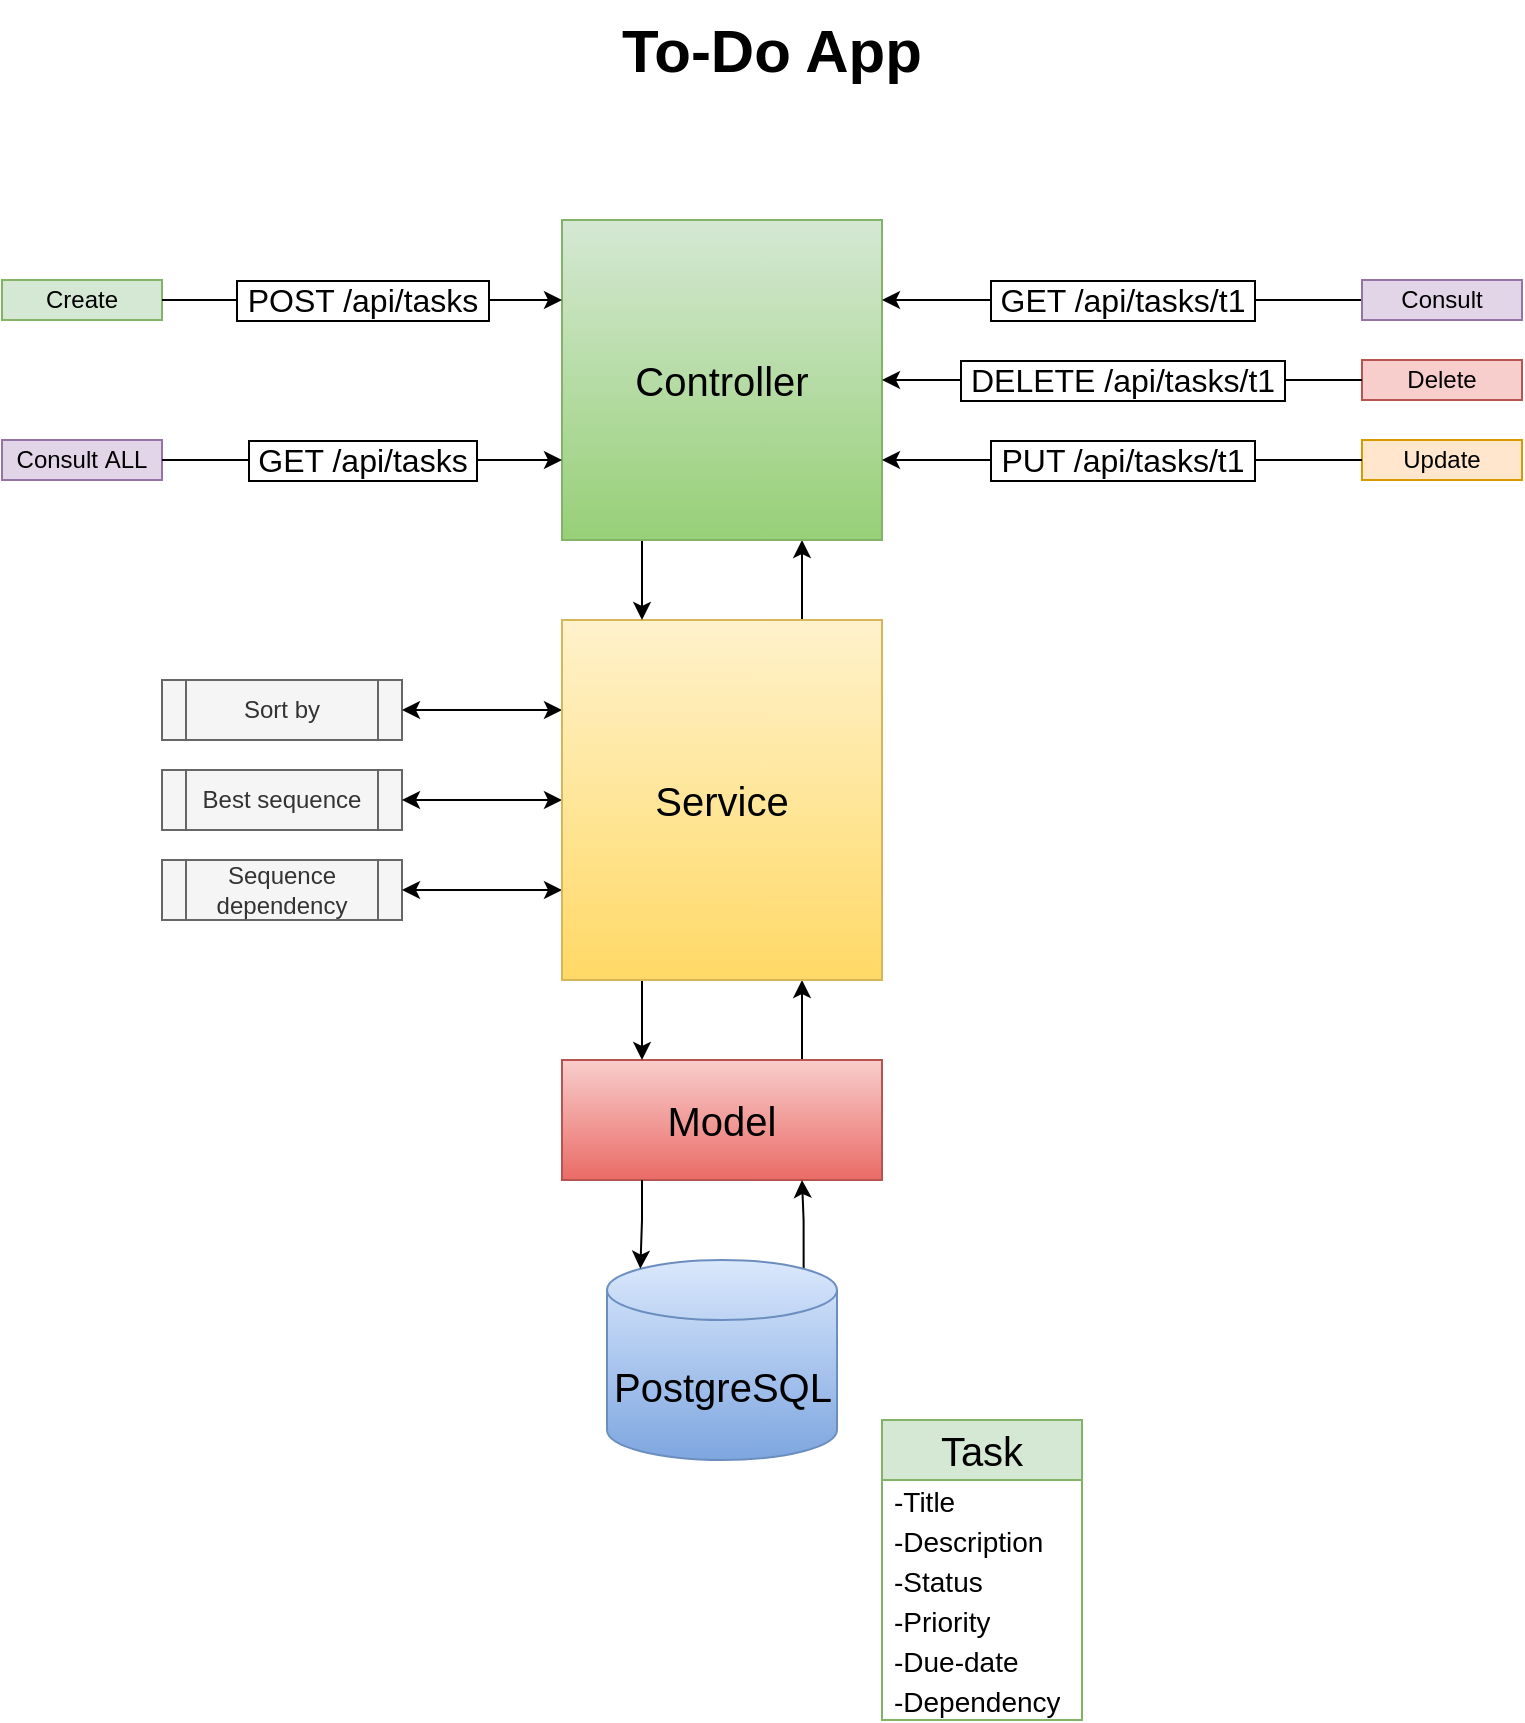 <mxfile version="26.0.9">
  <diagram name="Page-1" id="v21pWP7KFlC49By7MYeK">
    <mxGraphModel dx="880" dy="531" grid="1" gridSize="10" guides="1" tooltips="1" connect="1" arrows="1" fold="1" page="1" pageScale="1" pageWidth="850" pageHeight="1100" math="0" shadow="0">
      <root>
        <mxCell id="0" />
        <mxCell id="1" parent="0" />
        <mxCell id="8iivArCEx1H5-otgk7mG-1" value="&lt;font&gt;To-Do App&lt;/font&gt;" style="text;html=1;align=center;verticalAlign=middle;whiteSpace=wrap;rounded=0;fontStyle=1;fontSize=30;labelBorderColor=none;labelBackgroundColor=none;" parent="1" vertex="1">
          <mxGeometry x="310" y="10" width="230" height="50" as="geometry" />
        </mxCell>
        <mxCell id="8iivArCEx1H5-otgk7mG-5" value="Task" style="swimlane;fontStyle=0;childLayout=stackLayout;horizontal=1;startSize=30;horizontalStack=0;resizeParent=1;resizeParentMax=0;resizeLast=0;collapsible=1;marginBottom=0;whiteSpace=wrap;html=1;fontSize=20;fillColor=#d5e8d4;strokeColor=#82b366;" parent="1" vertex="1">
          <mxGeometry x="480" y="720" width="100" height="150" as="geometry" />
        </mxCell>
        <mxCell id="8iivArCEx1H5-otgk7mG-6" value="-Title" style="text;strokeColor=none;fillColor=none;align=left;verticalAlign=middle;spacingLeft=4;spacingRight=4;overflow=hidden;points=[[0,0.5],[1,0.5]];portConstraint=eastwest;rotatable=0;whiteSpace=wrap;html=1;fontSize=14;" parent="8iivArCEx1H5-otgk7mG-5" vertex="1">
          <mxGeometry y="30" width="100" height="20" as="geometry" />
        </mxCell>
        <mxCell id="8iivArCEx1H5-otgk7mG-7" value="-Description" style="text;strokeColor=none;fillColor=none;align=left;verticalAlign=middle;spacingLeft=4;spacingRight=4;overflow=hidden;points=[[0,0.5],[1,0.5]];portConstraint=eastwest;rotatable=0;whiteSpace=wrap;html=1;fontSize=14;" parent="8iivArCEx1H5-otgk7mG-5" vertex="1">
          <mxGeometry y="50" width="100" height="20" as="geometry" />
        </mxCell>
        <mxCell id="8iivArCEx1H5-otgk7mG-26" value="-Status" style="text;strokeColor=none;fillColor=none;align=left;verticalAlign=middle;spacingLeft=4;spacingRight=4;overflow=hidden;points=[[0,0.5],[1,0.5]];portConstraint=eastwest;rotatable=0;whiteSpace=wrap;html=1;fontSize=14;" parent="8iivArCEx1H5-otgk7mG-5" vertex="1">
          <mxGeometry y="70" width="100" height="20" as="geometry" />
        </mxCell>
        <mxCell id="8iivArCEx1H5-otgk7mG-8" value="-Priority" style="text;strokeColor=none;fillColor=none;align=left;verticalAlign=middle;spacingLeft=4;spacingRight=4;overflow=hidden;points=[[0,0.5],[1,0.5]];portConstraint=eastwest;rotatable=0;whiteSpace=wrap;html=1;fontSize=14;" parent="8iivArCEx1H5-otgk7mG-5" vertex="1">
          <mxGeometry y="90" width="100" height="20" as="geometry" />
        </mxCell>
        <mxCell id="8iivArCEx1H5-otgk7mG-9" value="-Due-date" style="text;strokeColor=none;fillColor=none;align=left;verticalAlign=middle;spacingLeft=4;spacingRight=4;overflow=hidden;points=[[0,0.5],[1,0.5]];portConstraint=eastwest;rotatable=0;whiteSpace=wrap;html=1;fontSize=14;" parent="8iivArCEx1H5-otgk7mG-5" vertex="1">
          <mxGeometry y="110" width="100" height="20" as="geometry" />
        </mxCell>
        <mxCell id="8iivArCEx1H5-otgk7mG-10" value="-Dependency" style="text;strokeColor=none;fillColor=none;align=left;verticalAlign=middle;spacingLeft=4;spacingRight=4;overflow=hidden;points=[[0,0.5],[1,0.5]];portConstraint=eastwest;rotatable=0;whiteSpace=wrap;html=1;fontSize=14;" parent="8iivArCEx1H5-otgk7mG-5" vertex="1">
          <mxGeometry y="130" width="100" height="20" as="geometry" />
        </mxCell>
        <mxCell id="8iivArCEx1H5-otgk7mG-11" value="Create" style="rounded=0;whiteSpace=wrap;html=1;fillColor=#d5e8d4;strokeColor=#82b366;" parent="1" vertex="1">
          <mxGeometry x="40" y="150" width="80" height="20" as="geometry" />
        </mxCell>
        <mxCell id="8iivArCEx1H5-otgk7mG-13" value="Update" style="rounded=0;whiteSpace=wrap;html=1;fillColor=#ffe6cc;strokeColor=#d79b00;" parent="1" vertex="1">
          <mxGeometry x="720" y="230" width="80" height="20" as="geometry" />
        </mxCell>
        <mxCell id="8iivArCEx1H5-otgk7mG-15" value="Delete" style="rounded=0;whiteSpace=wrap;html=1;fillColor=#f8cecc;strokeColor=#b85450;" parent="1" vertex="1">
          <mxGeometry x="720" y="190" width="80" height="20" as="geometry" />
        </mxCell>
        <mxCell id="8iivArCEx1H5-otgk7mG-18" value="Consult&amp;nbsp;&lt;span style=&quot;background-color: transparent; color: light-dark(rgb(0, 0, 0), rgb(255, 255, 255));&quot;&gt;ALL&lt;/span&gt;" style="rounded=0;whiteSpace=wrap;html=1;fillColor=#e1d5e7;strokeColor=#9673a6;" parent="1" vertex="1">
          <mxGeometry x="40" y="230" width="80" height="20" as="geometry" />
        </mxCell>
        <mxCell id="8iivArCEx1H5-otgk7mG-23" value="Sort by" style="shape=process;whiteSpace=wrap;html=1;backgroundOutline=1;fillColor=#f5f5f5;strokeColor=#666666;fontColor=#333333;" parent="1" vertex="1">
          <mxGeometry x="120" y="350" width="120" height="30" as="geometry" />
        </mxCell>
        <mxCell id="8iivArCEx1H5-otgk7mG-24" value="Best sequence" style="shape=process;whiteSpace=wrap;html=1;backgroundOutline=1;fillColor=#f5f5f5;fontColor=#333333;strokeColor=#666666;" parent="1" vertex="1">
          <mxGeometry x="120" y="395" width="120" height="30" as="geometry" />
        </mxCell>
        <mxCell id="8iivArCEx1H5-otgk7mG-25" value="Sequence dependency" style="shape=process;whiteSpace=wrap;html=1;backgroundOutline=1;fillColor=#f5f5f5;fontColor=#333333;strokeColor=#666666;" parent="1" vertex="1">
          <mxGeometry x="120" y="440" width="120" height="30" as="geometry" />
        </mxCell>
        <mxCell id="28XymwbxXhF13JRxio-2-31" style="edgeStyle=orthogonalEdgeStyle;rounded=0;orthogonalLoop=1;jettySize=auto;html=1;exitX=0.75;exitY=0;exitDx=0;exitDy=0;entryX=0.75;entryY=1;entryDx=0;entryDy=0;" parent="1" source="28XymwbxXhF13JRxio-2-1" target="28XymwbxXhF13JRxio-2-2" edge="1">
          <mxGeometry relative="1" as="geometry" />
        </mxCell>
        <mxCell id="28XymwbxXhF13JRxio-2-1" value="Model" style="rounded=0;whiteSpace=wrap;html=1;fontSize=20;fillColor=#f8cecc;gradientColor=#ea6b66;strokeColor=#b85450;" parent="1" vertex="1">
          <mxGeometry x="320" y="540" width="160" height="60" as="geometry" />
        </mxCell>
        <mxCell id="28XymwbxXhF13JRxio-2-9" style="edgeStyle=orthogonalEdgeStyle;rounded=0;orthogonalLoop=1;jettySize=auto;html=1;exitX=0;exitY=0.75;exitDx=0;exitDy=0;startArrow=classic;startFill=1;" parent="1" source="28XymwbxXhF13JRxio-2-2" target="8iivArCEx1H5-otgk7mG-25" edge="1">
          <mxGeometry relative="1" as="geometry" />
        </mxCell>
        <mxCell id="28XymwbxXhF13JRxio-2-10" style="edgeStyle=orthogonalEdgeStyle;rounded=0;orthogonalLoop=1;jettySize=auto;html=1;exitX=0;exitY=0.5;exitDx=0;exitDy=0;entryX=1;entryY=0.5;entryDx=0;entryDy=0;startArrow=classic;startFill=1;" parent="1" source="28XymwbxXhF13JRxio-2-2" target="8iivArCEx1H5-otgk7mG-24" edge="1">
          <mxGeometry relative="1" as="geometry" />
        </mxCell>
        <mxCell id="28XymwbxXhF13JRxio-2-13" style="edgeStyle=orthogonalEdgeStyle;rounded=0;orthogonalLoop=1;jettySize=auto;html=1;exitX=0;exitY=0.25;exitDx=0;exitDy=0;entryX=1;entryY=0.5;entryDx=0;entryDy=0;startArrow=classic;startFill=1;" parent="1" source="28XymwbxXhF13JRxio-2-2" target="8iivArCEx1H5-otgk7mG-23" edge="1">
          <mxGeometry relative="1" as="geometry" />
        </mxCell>
        <mxCell id="28XymwbxXhF13JRxio-2-29" style="edgeStyle=orthogonalEdgeStyle;rounded=0;orthogonalLoop=1;jettySize=auto;html=1;exitX=0.75;exitY=0;exitDx=0;exitDy=0;entryX=0.75;entryY=1;entryDx=0;entryDy=0;" parent="1" source="28XymwbxXhF13JRxio-2-2" target="28XymwbxXhF13JRxio-2-3" edge="1">
          <mxGeometry relative="1" as="geometry" />
        </mxCell>
        <mxCell id="28XymwbxXhF13JRxio-2-30" style="edgeStyle=orthogonalEdgeStyle;rounded=0;orthogonalLoop=1;jettySize=auto;html=1;exitX=0.25;exitY=1;exitDx=0;exitDy=0;entryX=0.25;entryY=0;entryDx=0;entryDy=0;" parent="1" source="28XymwbxXhF13JRxio-2-2" target="28XymwbxXhF13JRxio-2-1" edge="1">
          <mxGeometry relative="1" as="geometry" />
        </mxCell>
        <mxCell id="28XymwbxXhF13JRxio-2-2" value="Service" style="rounded=0;whiteSpace=wrap;html=1;fontSize=20;fillColor=#fff2cc;gradientColor=#ffd966;strokeColor=#d6b656;" parent="1" vertex="1">
          <mxGeometry x="320" y="320" width="160" height="180" as="geometry" />
        </mxCell>
        <mxCell id="28XymwbxXhF13JRxio-2-28" style="edgeStyle=orthogonalEdgeStyle;rounded=0;orthogonalLoop=1;jettySize=auto;html=1;exitX=0.25;exitY=1;exitDx=0;exitDy=0;entryX=0.25;entryY=0;entryDx=0;entryDy=0;" parent="1" source="28XymwbxXhF13JRxio-2-3" target="28XymwbxXhF13JRxio-2-2" edge="1">
          <mxGeometry relative="1" as="geometry" />
        </mxCell>
        <mxCell id="28XymwbxXhF13JRxio-2-3" value="Controller" style="rounded=0;whiteSpace=wrap;html=1;fontSize=20;fillColor=#d5e8d4;strokeColor=#82b366;gradientColor=#97d077;" parent="1" vertex="1">
          <mxGeometry x="320" y="120" width="160" height="160" as="geometry" />
        </mxCell>
        <mxCell id="28XymwbxXhF13JRxio-2-4" value="&amp;nbsp;POST /api/tasks&amp;nbsp;" style="endArrow=classic;html=1;rounded=0;labelBorderColor=default;fontSize=16;entryX=0;entryY=0.25;entryDx=0;entryDy=0;" parent="1" target="28XymwbxXhF13JRxio-2-3" edge="1">
          <mxGeometry width="50" height="50" relative="1" as="geometry">
            <mxPoint x="120" y="160" as="sourcePoint" />
            <mxPoint x="320" y="180" as="targetPoint" />
          </mxGeometry>
        </mxCell>
        <mxCell id="28XymwbxXhF13JRxio-2-14" value="&amp;nbsp;GET /api/tasks&amp;nbsp;" style="endArrow=classic;html=1;rounded=0;labelBorderColor=default;fontSize=16;entryX=0;entryY=0.75;entryDx=0;entryDy=0;" parent="1" target="28XymwbxXhF13JRxio-2-3" edge="1">
          <mxGeometry width="50" height="50" relative="1" as="geometry">
            <mxPoint x="120" y="240" as="sourcePoint" />
            <mxPoint x="269" y="230.5" as="targetPoint" />
          </mxGeometry>
        </mxCell>
        <mxCell id="28XymwbxXhF13JRxio-2-15" value="&amp;nbsp;DELETE /api/tasks/t1&amp;nbsp;" style="endArrow=classic;html=1;rounded=0;labelBorderColor=default;fontSize=16;entryX=1;entryY=0.5;entryDx=0;entryDy=0;" parent="1" target="28XymwbxXhF13JRxio-2-3" edge="1">
          <mxGeometry width="50" height="50" relative="1" as="geometry">
            <mxPoint x="720" y="200" as="sourcePoint" />
            <mxPoint x="520" y="280" as="targetPoint" />
            <mxPoint as="offset" />
          </mxGeometry>
        </mxCell>
        <mxCell id="28XymwbxXhF13JRxio-2-16" value="&amp;nbsp;PUT /api/tasks/t1&amp;nbsp;" style="endArrow=classic;html=1;rounded=0;labelBorderColor=default;fontSize=16;entryX=1;entryY=0.75;entryDx=0;entryDy=0;" parent="1" target="28XymwbxXhF13JRxio-2-3" edge="1">
          <mxGeometry width="50" height="50" relative="1" as="geometry">
            <mxPoint x="720" y="240" as="sourcePoint" />
            <mxPoint x="520" y="320" as="targetPoint" />
          </mxGeometry>
        </mxCell>
        <mxCell id="28XymwbxXhF13JRxio-2-17" value="&amp;nbsp;GET /api/tasks/t1&amp;nbsp;" style="endArrow=classic;html=1;rounded=0;labelBorderColor=default;fontSize=16;entryX=1;entryY=0.25;entryDx=0;entryDy=0;" parent="1" target="28XymwbxXhF13JRxio-2-3" edge="1">
          <mxGeometry width="50" height="50" relative="1" as="geometry">
            <mxPoint x="720" y="160" as="sourcePoint" />
            <mxPoint x="545" y="150" as="targetPoint" />
          </mxGeometry>
        </mxCell>
        <mxCell id="28XymwbxXhF13JRxio-2-18" value="Consult" style="rounded=0;whiteSpace=wrap;html=1;fillColor=#e1d5e7;strokeColor=#9673a6;" parent="1" vertex="1">
          <mxGeometry x="720" y="150" width="80" height="20" as="geometry" />
        </mxCell>
        <mxCell id="28XymwbxXhF13JRxio-2-33" style="edgeStyle=orthogonalEdgeStyle;rounded=0;orthogonalLoop=1;jettySize=auto;html=1;exitX=0.855;exitY=0;exitDx=0;exitDy=4.35;exitPerimeter=0;entryX=0.75;entryY=1;entryDx=0;entryDy=0;" parent="1" source="28XymwbxXhF13JRxio-2-19" target="28XymwbxXhF13JRxio-2-1" edge="1">
          <mxGeometry relative="1" as="geometry" />
        </mxCell>
        <mxCell id="28XymwbxXhF13JRxio-2-19" value="PostgreSQL" style="shape=cylinder3;whiteSpace=wrap;html=1;boundedLbl=1;backgroundOutline=1;size=15;fillColor=#dae8fc;gradientColor=#7ea6e0;strokeColor=#6c8ebf;fontSize=20;" parent="1" vertex="1">
          <mxGeometry x="342.5" y="640" width="115" height="100" as="geometry" />
        </mxCell>
        <mxCell id="28XymwbxXhF13JRxio-2-32" style="edgeStyle=orthogonalEdgeStyle;rounded=0;orthogonalLoop=1;jettySize=auto;html=1;exitX=0.25;exitY=1;exitDx=0;exitDy=0;entryX=0.145;entryY=0;entryDx=0;entryDy=4.35;entryPerimeter=0;" parent="1" source="28XymwbxXhF13JRxio-2-1" target="28XymwbxXhF13JRxio-2-19" edge="1">
          <mxGeometry relative="1" as="geometry" />
        </mxCell>
      </root>
    </mxGraphModel>
  </diagram>
</mxfile>
